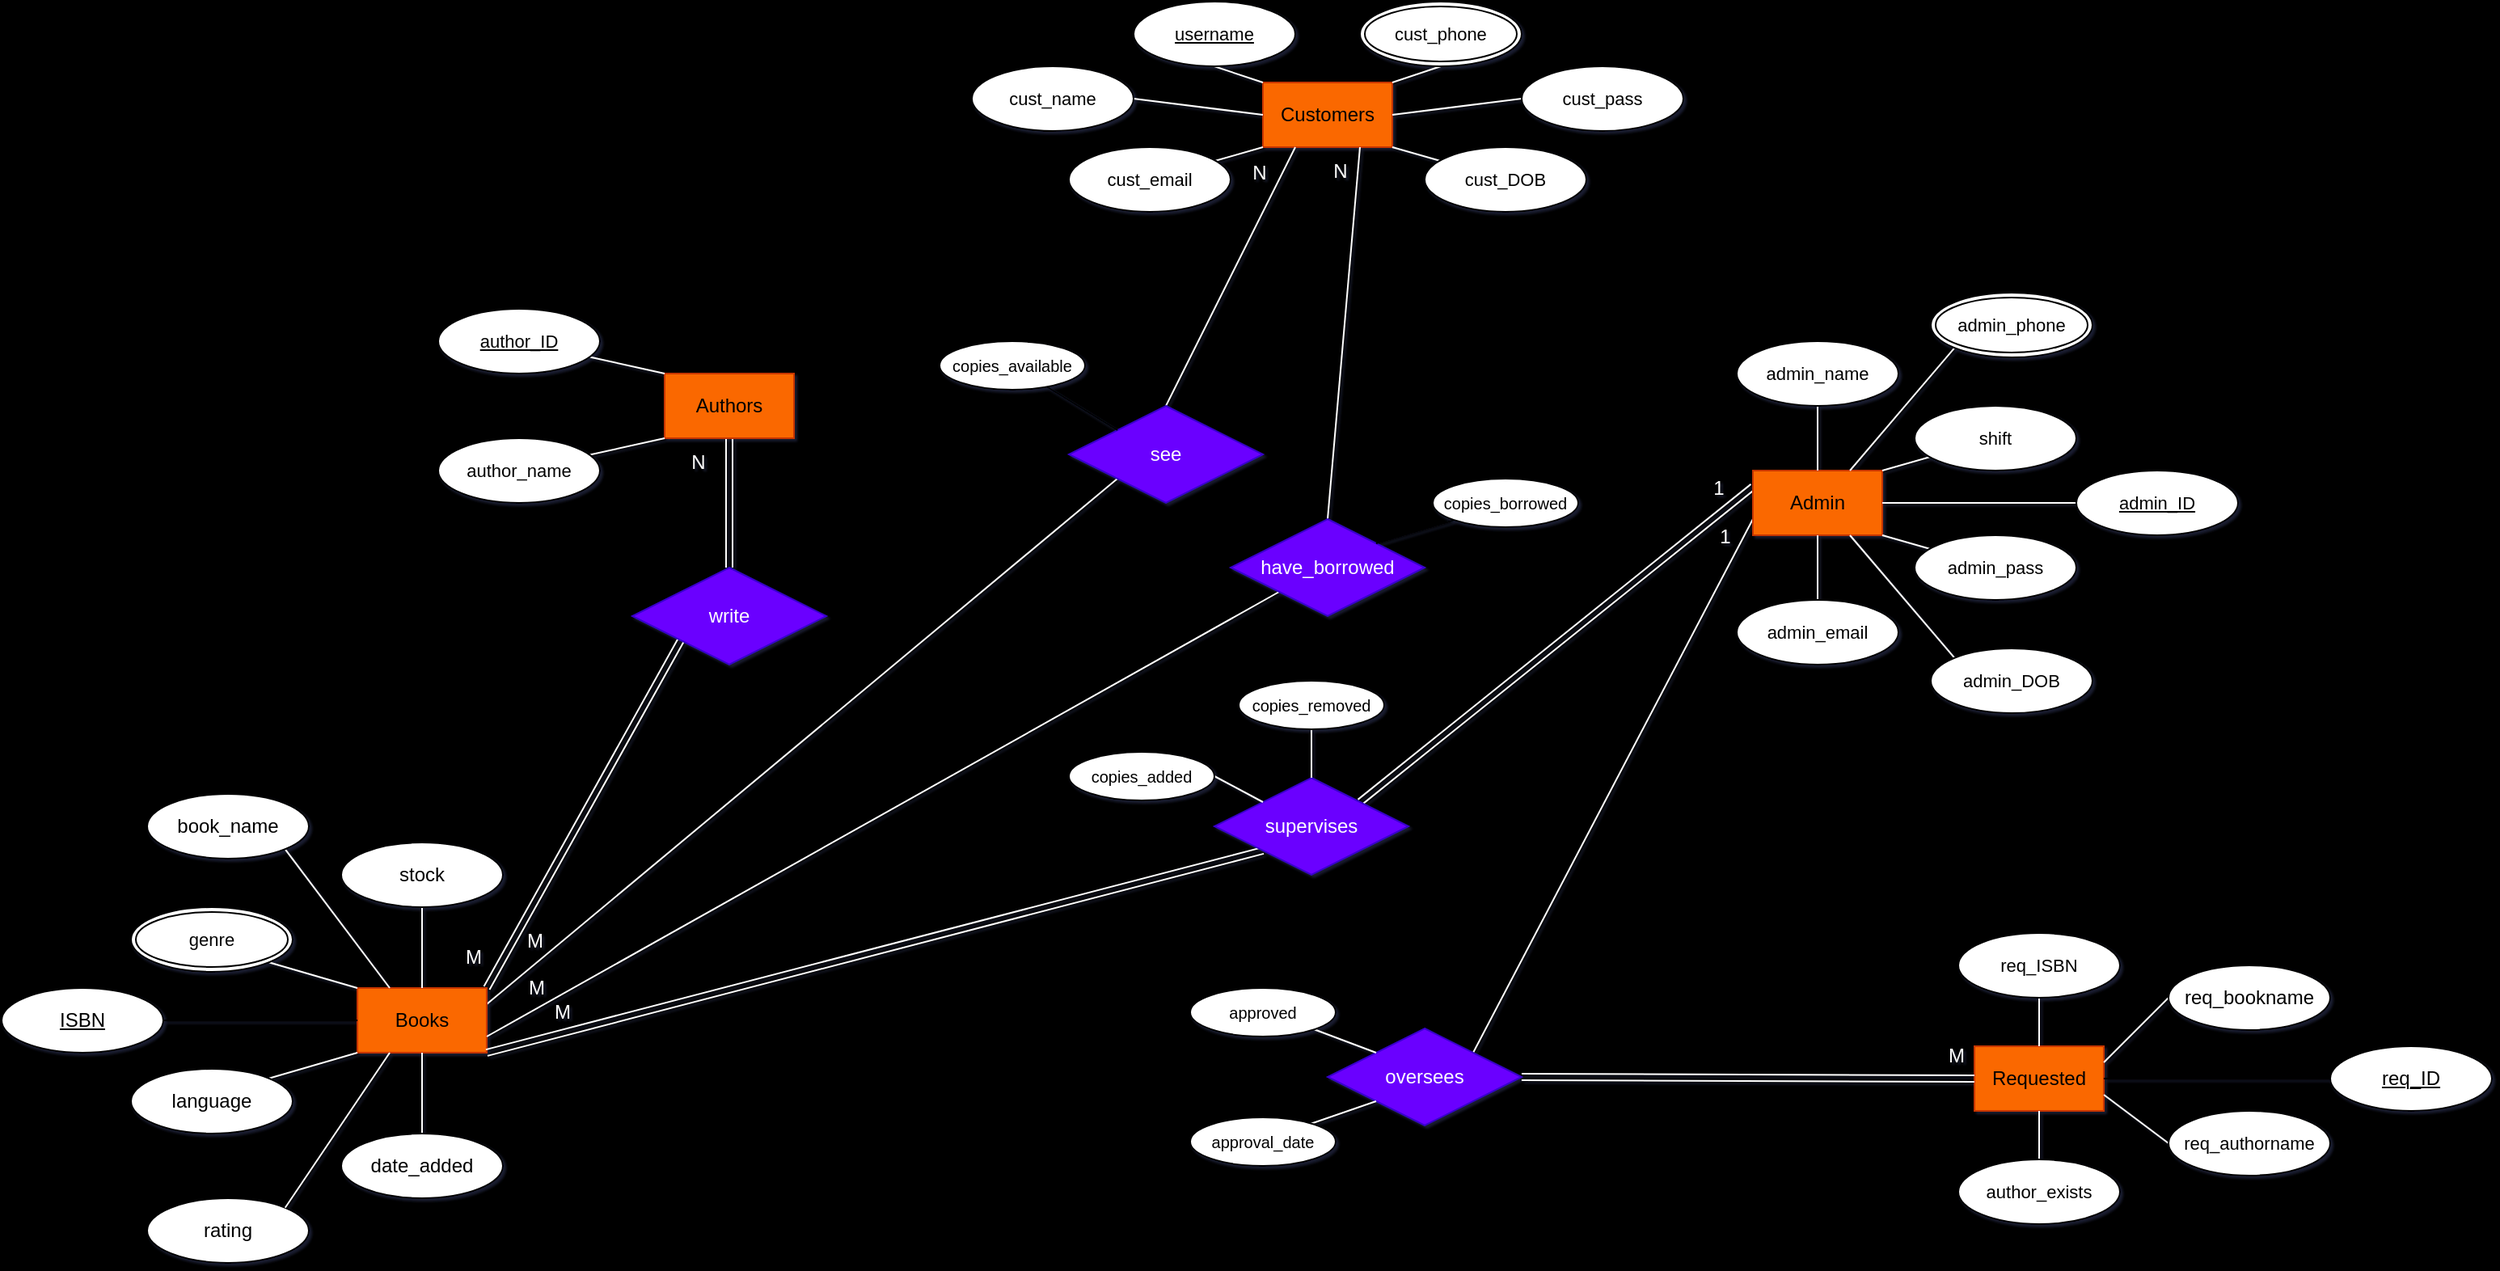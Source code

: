 <mxfile scale="10" border="1">
    <diagram id="hKzVix9h6hRu48XPa4nd" name="Page-1">
        <mxGraphModel dx="647" dy="467" grid="1" gridSize="10" guides="1" tooltips="1" connect="1" arrows="1" fold="1" page="1" pageScale="1" pageWidth="1920" pageHeight="1200" background="#000000" math="0" shadow="1">
            <root>
                <mxCell id="0"/>
                <mxCell id="1" parent="0"/>
                <mxCell id="99" style="edgeStyle=none;html=1;endArrow=none;endFill=0;exitX=1;exitY=0.25;exitDx=0;exitDy=0;strokeColor=#FFFFFF;entryX=0;entryY=1;entryDx=0;entryDy=0;" parent="1" source="2" edge="1" target="174">
                    <mxGeometry relative="1" as="geometry">
                        <mxPoint x="520" y="821" as="sourcePoint"/>
                        <mxPoint x="880" y="486" as="targetPoint"/>
                    </mxGeometry>
                </mxCell>
                <mxCell id="2" value="Books" style="rounded=0;whiteSpace=wrap;html=1;fillColor=#fa6800;fontColor=#000000;strokeColor=#C73500;" parent="1" vertex="1">
                    <mxGeometry x="410" y="801" width="80" height="40" as="geometry"/>
                </mxCell>
                <mxCell id="4" value="Requested" style="rounded=0;whiteSpace=wrap;html=1;fillColor=#fa6800;fontColor=#000000;strokeColor=#C73500;" parent="1" vertex="1">
                    <mxGeometry x="1410" y="837" width="80" height="40" as="geometry"/>
                </mxCell>
                <mxCell id="103" style="edgeStyle=none;shape=link;html=1;entryX=0.5;entryY=0;entryDx=0;entryDy=0;endArrow=none;endFill=0;strokeColor=#FFFFFF;" parent="1" source="5" target="101" edge="1">
                    <mxGeometry relative="1" as="geometry"/>
                </mxCell>
                <mxCell id="5" value="Authors" style="rounded=0;whiteSpace=wrap;html=1;fillColor=#fa6800;fontColor=#000000;strokeColor=#C73500;" parent="1" vertex="1">
                    <mxGeometry x="600" y="421" width="80" height="40" as="geometry"/>
                </mxCell>
                <mxCell id="111" style="edgeStyle=none;html=1;entryX=1;entryY=0;entryDx=0;entryDy=0;endArrow=none;endFill=0;exitX=0;exitY=0.25;exitDx=0;exitDy=0;strokeColor=#FFFFFF;shape=link;" parent="1" source="6" target="110" edge="1">
                    <mxGeometry relative="1" as="geometry">
                        <mxPoint x="1010" y="701" as="targetPoint"/>
                    </mxGeometry>
                </mxCell>
                <mxCell id="114" style="edgeStyle=none;html=1;entryX=1;entryY=0;entryDx=0;entryDy=0;endArrow=none;endFill=0;exitX=0;exitY=0.75;exitDx=0;exitDy=0;strokeColor=#FFFFFF;" parent="1" source="6" target="113" edge="1">
                    <mxGeometry relative="1" as="geometry">
                        <mxPoint x="1010" y="871" as="targetPoint"/>
                    </mxGeometry>
                </mxCell>
                <mxCell id="6" value="Admin" style="rounded=0;whiteSpace=wrap;html=1;fillColor=#fa6800;strokeColor=#C73500;fontColor=#000000;" parent="1" vertex="1">
                    <mxGeometry x="1273" y="481" width="80" height="40" as="geometry"/>
                </mxCell>
                <mxCell id="7" value="Customers" style="rounded=0;whiteSpace=wrap;html=1;fillColor=#fa6800;fontColor=#000000;strokeColor=#C73500;" parent="1" vertex="1">
                    <mxGeometry x="970" y="241" width="80" height="40" as="geometry"/>
                </mxCell>
                <mxCell id="16" value="" style="endArrow=none;html=1;entryX=0;entryY=1;entryDx=0;entryDy=0;exitX=1;exitY=0;exitDx=0;exitDy=0;rounded=0;strokeColor=#FFFFFF;" parent="1" source="20" target="2" edge="1">
                    <mxGeometry width="50" height="50" relative="1" as="geometry">
                        <mxPoint x="340" y="881" as="sourcePoint"/>
                        <mxPoint x="390" y="831" as="targetPoint"/>
                    </mxGeometry>
                </mxCell>
                <mxCell id="20" value="language" style="ellipse;whiteSpace=wrap;html=1;align=center;rounded=0;" parent="1" vertex="1">
                    <mxGeometry x="270" y="851" width="100" height="40" as="geometry"/>
                </mxCell>
                <mxCell id="21" value="rating" style="ellipse;whiteSpace=wrap;html=1;align=center;rounded=0;" parent="1" vertex="1">
                    <mxGeometry x="280" y="931" width="100" height="40" as="geometry"/>
                </mxCell>
                <mxCell id="23" value="" style="endArrow=none;html=1;rounded=0;labelBackgroundColor=default;strokeColor=#FFFFFF;fontFamily=Helvetica;fontSize=11;fontColor=default;shape=connector;exitX=1;exitY=0;exitDx=0;exitDy=0;entryX=0.25;entryY=1;entryDx=0;entryDy=0;" parent="1" source="21" target="2" edge="1">
                    <mxGeometry relative="1" as="geometry">
                        <mxPoint x="530" y="891" as="sourcePoint"/>
                        <mxPoint x="450" y="841" as="targetPoint"/>
                    </mxGeometry>
                </mxCell>
                <mxCell id="25" style="edgeStyle=none;shape=connector;rounded=0;html=1;entryX=0.5;entryY=1;entryDx=0;entryDy=0;labelBackgroundColor=default;strokeColor=#FFFFFF;fontFamily=Helvetica;fontSize=11;fontColor=default;endArrow=none;exitX=0.5;exitY=0;exitDx=0;exitDy=0;" parent="1" source="24" target="2" edge="1">
                    <mxGeometry relative="1" as="geometry"/>
                </mxCell>
                <mxCell id="24" value="date_added" style="ellipse;whiteSpace=wrap;html=1;align=center;rounded=0;" parent="1" vertex="1">
                    <mxGeometry x="400" y="891" width="100" height="40" as="geometry"/>
                </mxCell>
                <mxCell id="27" value="" style="edgeStyle=none;shape=connector;rounded=0;html=1;labelBackgroundColor=default;strokeColor=#FFFFFF;fontFamily=Helvetica;fontSize=11;fontColor=default;endArrow=none;exitX=1;exitY=1;exitDx=0;exitDy=0;entryX=0;entryY=0;entryDx=0;entryDy=0;" parent="1" source="71" target="2" edge="1">
                    <mxGeometry relative="1" as="geometry">
                        <mxPoint x="330" y="791" as="sourcePoint"/>
                        <mxPoint x="410" y="811" as="targetPoint"/>
                    </mxGeometry>
                </mxCell>
                <mxCell id="29" style="edgeStyle=none;shape=connector;rounded=0;html=1;entryX=0.25;entryY=0;entryDx=0;entryDy=0;labelBackgroundColor=default;strokeColor=#FFFFFF;fontFamily=Helvetica;fontSize=11;fontColor=default;endArrow=none;exitX=1;exitY=1;exitDx=0;exitDy=0;" parent="1" source="28" target="2" edge="1">
                    <mxGeometry relative="1" as="geometry"/>
                </mxCell>
                <mxCell id="28" value="book_name" style="ellipse;whiteSpace=wrap;html=1;align=center;rounded=0;" parent="1" vertex="1">
                    <mxGeometry x="280" y="681" width="100" height="40" as="geometry"/>
                </mxCell>
                <mxCell id="35" style="edgeStyle=none;shape=connector;rounded=0;html=1;entryX=0.5;entryY=0;entryDx=0;entryDy=0;labelBackgroundColor=default;strokeColor=#FFFFFF;fontFamily=Helvetica;fontSize=11;fontColor=default;endArrow=none;exitX=0.5;exitY=1;exitDx=0;exitDy=0;" parent="1" source="123" target="2" edge="1">
                    <mxGeometry relative="1" as="geometry">
                        <mxPoint x="450" y="751" as="sourcePoint"/>
                    </mxGeometry>
                </mxCell>
                <mxCell id="40" style="edgeStyle=none;shape=connector;rounded=0;html=1;exitX=1;exitY=0.5;exitDx=0;exitDy=0;labelBackgroundColor=default;strokeColor=#FFFFFF;fontFamily=Helvetica;fontSize=11;fontColor=default;endArrow=none;entryX=0;entryY=0.5;entryDx=0;entryDy=0;" parent="1" source="36" target="7" edge="1">
                    <mxGeometry relative="1" as="geometry"/>
                </mxCell>
                <mxCell id="36" value="cust_name" style="ellipse;whiteSpace=wrap;html=1;align=center;fontFamily=Helvetica;fontSize=11;fontColor=default;rounded=0;" parent="1" vertex="1">
                    <mxGeometry x="790" y="231" width="100" height="40" as="geometry"/>
                </mxCell>
                <mxCell id="39" value="" style="edgeStyle=none;shape=connector;rounded=0;html=1;labelBackgroundColor=default;strokeColor=#FFFFFF;fontFamily=Helvetica;fontSize=11;fontColor=default;endArrow=none;exitX=0.474;exitY=0.98;exitDx=0;exitDy=0;exitPerimeter=0;" parent="1" source="37" edge="1">
                    <mxGeometry relative="1" as="geometry">
                        <mxPoint x="960" y="231" as="sourcePoint"/>
                        <mxPoint x="970" y="241" as="targetPoint"/>
                    </mxGeometry>
                </mxCell>
                <mxCell id="37" value="username" style="ellipse;whiteSpace=wrap;html=1;align=center;fontStyle=4;fontFamily=Helvetica;fontSize=11;fontColor=default;rounded=0;" parent="1" vertex="1">
                    <mxGeometry x="890" y="191" width="100" height="40" as="geometry"/>
                </mxCell>
                <mxCell id="41" style="edgeStyle=none;shape=connector;rounded=0;html=1;exitX=0;exitY=0.5;exitDx=0;exitDy=0;entryX=1;entryY=0.5;entryDx=0;entryDy=0;labelBackgroundColor=default;strokeColor=#FFFFFF;fontFamily=Helvetica;fontSize=11;fontColor=default;endArrow=none;" parent="1" source="38" target="7" edge="1">
                    <mxGeometry relative="1" as="geometry"/>
                </mxCell>
                <mxCell id="38" value="cust_pass" style="ellipse;whiteSpace=wrap;html=1;align=center;fontFamily=Helvetica;fontSize=11;fontColor=default;rounded=0;" parent="1" vertex="1">
                    <mxGeometry x="1130" y="231" width="100" height="40" as="geometry"/>
                </mxCell>
                <mxCell id="43" style="edgeStyle=none;shape=connector;rounded=0;html=1;entryX=0;entryY=1;entryDx=0;entryDy=0;labelBackgroundColor=default;strokeColor=#FFFFFF;fontFamily=Helvetica;fontSize=11;fontColor=default;endArrow=none;" parent="1" source="42" target="7" edge="1">
                    <mxGeometry relative="1" as="geometry"/>
                </mxCell>
                <mxCell id="42" value="cust_email" style="ellipse;whiteSpace=wrap;html=1;align=center;fontFamily=Helvetica;fontSize=11;fontColor=default;rounded=0;" parent="1" vertex="1">
                    <mxGeometry x="850" y="281" width="100" height="40" as="geometry"/>
                </mxCell>
                <mxCell id="45" style="edgeStyle=none;shape=connector;rounded=0;html=1;entryX=1;entryY=1;entryDx=0;entryDy=0;labelBackgroundColor=default;strokeColor=#FFFFFF;fontFamily=Helvetica;fontSize=11;fontColor=default;endArrow=none;" parent="1" source="44" target="7" edge="1">
                    <mxGeometry relative="1" as="geometry"/>
                </mxCell>
                <mxCell id="44" value="cust_DOB" style="ellipse;whiteSpace=wrap;html=1;align=center;fontFamily=Helvetica;fontSize=11;fontColor=default;rounded=0;" parent="1" vertex="1">
                    <mxGeometry x="1070" y="281" width="100" height="40" as="geometry"/>
                </mxCell>
                <mxCell id="59" value="" style="edgeStyle=none;shape=connector;rounded=0;html=1;labelBackgroundColor=default;strokeColor=#FFFFFF;fontFamily=Helvetica;fontSize=11;fontColor=default;endArrow=none;" parent="1" source="46" target="6" edge="1">
                    <mxGeometry relative="1" as="geometry"/>
                </mxCell>
                <mxCell id="46" value="admin_name" style="ellipse;whiteSpace=wrap;html=1;align=center;fontFamily=Helvetica;fontSize=11;fontColor=default;rounded=0;" parent="1" vertex="1">
                    <mxGeometry x="1263" y="401" width="100" height="40" as="geometry"/>
                </mxCell>
                <mxCell id="60" style="edgeStyle=none;shape=connector;rounded=0;html=1;entryX=1;entryY=0;entryDx=0;entryDy=0;labelBackgroundColor=default;strokeColor=#FFFFFF;fontFamily=Helvetica;fontSize=11;fontColor=default;endArrow=none;" parent="1" source="47" target="6" edge="1">
                    <mxGeometry relative="1" as="geometry"/>
                </mxCell>
                <mxCell id="47" value="shift" style="ellipse;whiteSpace=wrap;html=1;align=center;fontFamily=Helvetica;fontSize=11;fontColor=default;rounded=0;" parent="1" vertex="1">
                    <mxGeometry x="1373" y="441" width="100" height="40" as="geometry"/>
                </mxCell>
                <mxCell id="64" style="edgeStyle=none;shape=connector;rounded=0;html=1;entryX=1;entryY=1;entryDx=0;entryDy=0;labelBackgroundColor=default;strokeColor=#FFFFFF;fontFamily=Helvetica;fontSize=11;fontColor=default;endArrow=none;" parent="1" source="48" target="6" edge="1">
                    <mxGeometry relative="1" as="geometry"/>
                </mxCell>
                <mxCell id="48" value="admin_pass" style="ellipse;whiteSpace=wrap;html=1;align=center;fontFamily=Helvetica;fontSize=11;fontColor=default;rounded=0;" parent="1" vertex="1">
                    <mxGeometry x="1373" y="521" width="100" height="40" as="geometry"/>
                </mxCell>
                <mxCell id="66" style="edgeStyle=none;shape=connector;rounded=0;html=1;exitX=0.5;exitY=0;exitDx=0;exitDy=0;entryX=0.5;entryY=1;entryDx=0;entryDy=0;labelBackgroundColor=default;strokeColor=#FFFFFF;fontFamily=Helvetica;fontSize=11;fontColor=default;endArrow=none;" parent="1" source="50" target="6" edge="1">
                    <mxGeometry relative="1" as="geometry"/>
                </mxCell>
                <mxCell id="50" value="admin_email" style="ellipse;whiteSpace=wrap;html=1;align=center;fontFamily=Helvetica;fontSize=11;fontColor=default;rounded=0;" parent="1" vertex="1">
                    <mxGeometry x="1263" y="561" width="100" height="40" as="geometry"/>
                </mxCell>
                <mxCell id="52" style="edgeStyle=none;shape=connector;rounded=0;html=1;exitX=0.5;exitY=1;exitDx=0;exitDy=0;entryX=1;entryY=0;entryDx=0;entryDy=0;labelBackgroundColor=default;strokeColor=#FFFFFF;fontFamily=Helvetica;fontSize=11;fontColor=default;endArrow=none;" parent="1" target="7" edge="1">
                    <mxGeometry relative="1" as="geometry">
                        <mxPoint x="1080" y="231" as="sourcePoint"/>
                    </mxGeometry>
                </mxCell>
                <mxCell id="54" value="cust_phone" style="ellipse;shape=doubleEllipse;margin=3;whiteSpace=wrap;html=1;align=center;fontFamily=Helvetica;fontSize=11;fontColor=default;rounded=0;" parent="1" vertex="1">
                    <mxGeometry x="1030" y="191" width="100" height="40" as="geometry"/>
                </mxCell>
                <mxCell id="62" style="edgeStyle=none;shape=connector;rounded=0;html=1;exitX=0;exitY=0.5;exitDx=0;exitDy=0;labelBackgroundColor=default;strokeColor=#FFFFFF;fontFamily=Helvetica;fontSize=11;fontColor=default;endArrow=none;" parent="1" source="56" target="6" edge="1">
                    <mxGeometry relative="1" as="geometry"/>
                </mxCell>
                <mxCell id="56" value="admin_ID" style="ellipse;whiteSpace=wrap;html=1;align=center;fontStyle=4;fontFamily=Helvetica;fontSize=11;fontColor=default;rounded=0;" parent="1" vertex="1">
                    <mxGeometry x="1473" y="481" width="100" height="40" as="geometry"/>
                </mxCell>
                <mxCell id="61" style="edgeStyle=none;shape=connector;rounded=0;html=1;exitX=0;exitY=1;exitDx=0;exitDy=0;entryX=0.75;entryY=0;entryDx=0;entryDy=0;labelBackgroundColor=default;strokeColor=#FFFFFF;fontFamily=Helvetica;fontSize=11;fontColor=default;endArrow=none;" parent="1" source="57" target="6" edge="1">
                    <mxGeometry relative="1" as="geometry"/>
                </mxCell>
                <mxCell id="57" value="admin_phone" style="ellipse;shape=doubleEllipse;margin=3;whiteSpace=wrap;html=1;align=center;fontFamily=Helvetica;fontSize=11;fontColor=default;rounded=0;" parent="1" vertex="1">
                    <mxGeometry x="1383" y="371" width="100" height="40" as="geometry"/>
                </mxCell>
                <mxCell id="65" style="edgeStyle=none;shape=connector;rounded=0;html=1;exitX=0;exitY=0;exitDx=0;exitDy=0;entryX=0.75;entryY=1;entryDx=0;entryDy=0;labelBackgroundColor=default;strokeColor=#FFFFFF;fontFamily=Helvetica;fontSize=11;fontColor=default;endArrow=none;" parent="1" source="58" target="6" edge="1">
                    <mxGeometry relative="1" as="geometry"/>
                </mxCell>
                <mxCell id="58" value="admin_DOB" style="ellipse;whiteSpace=wrap;html=1;align=center;fontFamily=Helvetica;fontSize=11;fontColor=default;rounded=0;" parent="1" vertex="1">
                    <mxGeometry x="1383" y="591" width="100" height="40" as="geometry"/>
                </mxCell>
                <mxCell id="70" style="edgeStyle=none;shape=connector;rounded=0;html=1;entryX=0;entryY=0;entryDx=0;entryDy=0;labelBackgroundColor=default;strokeColor=#FFFFFF;fontFamily=Helvetica;fontSize=11;fontColor=default;endArrow=none;" parent="1" source="67" target="5" edge="1">
                    <mxGeometry relative="1" as="geometry"/>
                </mxCell>
                <mxCell id="67" value="author_ID" style="ellipse;whiteSpace=wrap;html=1;align=center;fontStyle=4;fontFamily=Helvetica;fontSize=11;fontColor=default;rounded=0;" parent="1" vertex="1">
                    <mxGeometry x="460" y="381" width="100" height="40" as="geometry"/>
                </mxCell>
                <mxCell id="69" style="edgeStyle=none;shape=connector;rounded=0;html=1;entryX=0;entryY=1;entryDx=0;entryDy=0;labelBackgroundColor=default;strokeColor=#FFFFFF;fontFamily=Helvetica;fontSize=11;fontColor=default;endArrow=none;" parent="1" source="68" target="5" edge="1">
                    <mxGeometry relative="1" as="geometry"/>
                </mxCell>
                <mxCell id="68" value="author_name" style="ellipse;whiteSpace=wrap;html=1;align=center;fontFamily=Helvetica;fontSize=11;fontColor=default;rounded=0;" parent="1" vertex="1">
                    <mxGeometry x="460" y="461" width="100" height="40" as="geometry"/>
                </mxCell>
                <mxCell id="71" value="genre" style="ellipse;shape=doubleEllipse;margin=3;whiteSpace=wrap;html=1;align=center;fontFamily=Helvetica;fontSize=11;fontColor=default;rounded=0;" parent="1" vertex="1">
                    <mxGeometry x="270" y="751" width="100" height="40" as="geometry"/>
                </mxCell>
                <mxCell id="79" style="edgeStyle=none;shape=connector;rounded=0;html=1;entryX=0.5;entryY=1;entryDx=0;entryDy=0;labelBackgroundColor=default;strokeColor=#FFFFFF;fontFamily=Helvetica;fontSize=11;fontColor=default;endArrow=none;exitX=0.5;exitY=0;exitDx=0;exitDy=0;" parent="1" edge="1">
                    <mxGeometry relative="1" as="geometry">
                        <mxPoint x="680" y="1000.0" as="targetPoint"/>
                    </mxGeometry>
                </mxCell>
                <mxCell id="88" style="edgeStyle=none;shape=connector;rounded=0;html=1;exitX=0.5;exitY=1;exitDx=0;exitDy=0;entryX=0.5;entryY=0;entryDx=0;entryDy=0;labelBackgroundColor=default;strokeColor=#FFFFFF;fontFamily=Helvetica;fontSize=11;fontColor=default;endArrow=none;" parent="1" source="83" target="4" edge="1">
                    <mxGeometry relative="1" as="geometry"/>
                </mxCell>
                <mxCell id="83" value="req_ISBN" style="ellipse;whiteSpace=wrap;html=1;align=center;fontFamily=Helvetica;fontSize=11;fontColor=default;rounded=0;" parent="1" vertex="1">
                    <mxGeometry x="1400" y="767" width="100" height="40" as="geometry"/>
                </mxCell>
                <mxCell id="89" style="edgeStyle=none;shape=connector;rounded=0;html=1;exitX=0;exitY=0.5;exitDx=0;exitDy=0;entryX=1;entryY=0.25;entryDx=0;entryDy=0;labelBackgroundColor=default;strokeColor=#FFFFFF;fontFamily=Helvetica;fontSize=11;fontColor=default;endArrow=none;" parent="1" source="127" target="4" edge="1">
                    <mxGeometry relative="1" as="geometry">
                        <mxPoint x="1570" y="817" as="sourcePoint"/>
                    </mxGeometry>
                </mxCell>
                <mxCell id="90" style="edgeStyle=none;shape=connector;rounded=0;html=1;exitX=0;exitY=0.5;exitDx=0;exitDy=0;entryX=1;entryY=0.75;entryDx=0;entryDy=0;labelBackgroundColor=default;strokeColor=#FFFFFF;fontFamily=Helvetica;fontSize=11;fontColor=default;endArrow=none;startArrow=none;" parent="1" source="93" target="4" edge="1">
                    <mxGeometry relative="1" as="geometry">
                        <mxPoint x="1570" y="887" as="sourcePoint"/>
                    </mxGeometry>
                </mxCell>
                <mxCell id="91" style="edgeStyle=none;shape=connector;rounded=0;html=1;exitX=0.5;exitY=0;exitDx=0;exitDy=0;entryX=0.5;entryY=1;entryDx=0;entryDy=0;labelBackgroundColor=default;strokeColor=#FFFFFF;fontFamily=Helvetica;fontSize=11;fontColor=default;endArrow=none;" parent="1" source="86" target="4" edge="1">
                    <mxGeometry relative="1" as="geometry"/>
                </mxCell>
                <mxCell id="86" value="author_exists" style="ellipse;whiteSpace=wrap;html=1;align=center;fontFamily=Helvetica;fontSize=11;fontColor=default;rounded=0;" parent="1" vertex="1">
                    <mxGeometry x="1400" y="907" width="100" height="40" as="geometry"/>
                </mxCell>
                <mxCell id="102" style="edgeStyle=none;html=1;exitX=0;exitY=1;exitDx=0;exitDy=0;entryX=1;entryY=0;entryDx=0;entryDy=0;endArrow=none;endFill=0;shape=link;strokeColor=#FFFFFF;" parent="1" source="101" target="2" edge="1">
                    <mxGeometry relative="1" as="geometry"/>
                </mxCell>
                <mxCell id="101" value="write" style="shape=rhombus;perimeter=rhombusPerimeter;whiteSpace=wrap;html=1;align=center;fillColor=#6a00ff;fontColor=#ffffff;strokeColor=#3700CC;" parent="1" vertex="1">
                    <mxGeometry x="580" y="541" width="120" height="60" as="geometry"/>
                </mxCell>
                <mxCell id="116" style="edgeStyle=none;html=1;entryX=0.25;entryY=1;entryDx=0;entryDy=0;exitX=0.5;exitY=0;exitDx=0;exitDy=0;endArrow=none;endFill=0;strokeColor=#FFFFFF;" parent="1" source="174" target="7" edge="1">
                    <mxGeometry relative="1" as="geometry">
                        <mxPoint x="910" y="441" as="sourcePoint"/>
                    </mxGeometry>
                </mxCell>
                <mxCell id="112" style="edgeStyle=none;shape=link;html=1;exitX=0;exitY=1;exitDx=0;exitDy=0;endArrow=none;endFill=0;strokeColor=#FFFFFF;entryX=1;entryY=1;entryDx=0;entryDy=0;" parent="1" source="110" target="2" edge="1">
                    <mxGeometry relative="1" as="geometry">
                        <mxPoint x="490" y="821" as="targetPoint"/>
                    </mxGeometry>
                </mxCell>
                <mxCell id="110" value="supervises" style="shape=rhombus;perimeter=rhombusPerimeter;whiteSpace=wrap;html=1;align=center;fillColor=#6a00ff;fontColor=#ffffff;strokeColor=#3700CC;" parent="1" vertex="1">
                    <mxGeometry x="940" y="671" width="120" height="60" as="geometry"/>
                </mxCell>
                <mxCell id="115" style="edgeStyle=none;html=1;entryX=0;entryY=0.5;entryDx=0;entryDy=0;endArrow=none;endFill=0;exitX=1;exitY=0.5;exitDx=0;exitDy=0;strokeColor=#FFFFFF;shape=link;" parent="1" source="113" target="4" edge="1">
                    <mxGeometry relative="1" as="geometry"/>
                </mxCell>
                <mxCell id="113" value="oversees" style="shape=rhombus;perimeter=rhombusPerimeter;whiteSpace=wrap;html=1;align=center;fillColor=#6a00ff;fontColor=#ffffff;strokeColor=#3700CC;" parent="1" vertex="1">
                    <mxGeometry x="1010" y="826" width="120" height="60" as="geometry"/>
                </mxCell>
                <mxCell id="118" style="edgeStyle=none;html=1;entryX=0.75;entryY=1;entryDx=0;entryDy=0;endArrow=none;endFill=0;exitX=0.5;exitY=0;exitDx=0;exitDy=0;strokeColor=#FFFFFF;" parent="1" source="172" target="7" edge="1">
                    <mxGeometry relative="1" as="geometry">
                        <mxPoint x="1010" y="511" as="sourcePoint"/>
                    </mxGeometry>
                </mxCell>
                <mxCell id="119" style="edgeStyle=none;html=1;exitX=0;exitY=1;exitDx=0;exitDy=0;endArrow=none;endFill=0;entryX=1;entryY=0.75;entryDx=0;entryDy=0;strokeColor=#FFFFFF;" parent="1" source="172" target="2" edge="1">
                    <mxGeometry relative="1" as="geometry">
                        <mxPoint x="490" y="821" as="targetPoint"/>
                        <mxPoint x="980" y="556" as="sourcePoint"/>
                    </mxGeometry>
                </mxCell>
                <mxCell id="121" style="edgeStyle=none;html=1;endArrow=none;endFill=0;" parent="1" source="120" target="2" edge="1">
                    <mxGeometry relative="1" as="geometry"/>
                </mxCell>
                <mxCell id="120" value="ISBN" style="ellipse;whiteSpace=wrap;html=1;align=center;rounded=0;fontStyle=4" parent="1" vertex="1">
                    <mxGeometry x="190" y="801" width="100" height="40" as="geometry"/>
                </mxCell>
                <mxCell id="123" value="stock" style="ellipse;whiteSpace=wrap;html=1;align=center;" parent="1" vertex="1">
                    <mxGeometry x="400" y="711" width="100" height="40" as="geometry"/>
                </mxCell>
                <mxCell id="124" value="" style="edgeStyle=none;shape=connector;rounded=0;html=1;exitX=0;exitY=0.5;exitDx=0;exitDy=0;entryX=1;entryY=0.75;entryDx=0;entryDy=0;labelBackgroundColor=default;strokeColor=#FFFFFF;fontFamily=Helvetica;fontSize=11;fontColor=default;endArrow=none;" parent="1" target="93" edge="1">
                    <mxGeometry relative="1" as="geometry">
                        <mxPoint x="1570" y="887" as="sourcePoint"/>
                        <mxPoint x="1490" y="867" as="targetPoint"/>
                    </mxGeometry>
                </mxCell>
                <mxCell id="93" value="req_authorname" style="ellipse;whiteSpace=wrap;html=1;align=center;fontFamily=Helvetica;fontSize=11;fontColor=default;rounded=0;" parent="1" vertex="1">
                    <mxGeometry x="1530" y="877" width="100" height="40" as="geometry"/>
                </mxCell>
                <mxCell id="126" style="edgeStyle=none;html=1;endArrow=none;endFill=0;exitX=0;exitY=0.5;exitDx=0;exitDy=0;" parent="1" source="125" target="4" edge="1">
                    <mxGeometry relative="1" as="geometry">
                        <mxPoint x="1630.0" y="857" as="sourcePoint"/>
                    </mxGeometry>
                </mxCell>
                <mxCell id="125" value="req_ID" style="ellipse;whiteSpace=wrap;html=1;align=center;fontStyle=4;" parent="1" vertex="1">
                    <mxGeometry x="1630" y="837" width="100" height="40" as="geometry"/>
                </mxCell>
                <mxCell id="127" value="req_bookname" style="ellipse;whiteSpace=wrap;html=1;align=center;" parent="1" vertex="1">
                    <mxGeometry x="1530" y="787" width="100" height="40" as="geometry"/>
                </mxCell>
                <mxCell id="131" value="M" style="text;html=1;strokeColor=none;fillColor=none;align=center;verticalAlign=middle;whiteSpace=wrap;rounded=0;fontColor=#FFFFFF;" parent="1" vertex="1">
                    <mxGeometry x="515" y="767" width="10" height="10" as="geometry"/>
                </mxCell>
                <mxCell id="132" value="N" style="text;html=1;strokeColor=none;fillColor=none;align=center;verticalAlign=middle;whiteSpace=wrap;rounded=0;fontColor=#FFFFFF;" parent="1" vertex="1">
                    <mxGeometry x="963" y="292" width="10" height="10" as="geometry"/>
                </mxCell>
                <mxCell id="136" value="M" style="text;html=1;strokeColor=none;fillColor=none;align=center;verticalAlign=middle;whiteSpace=wrap;rounded=0;fontColor=#FFFFFF;" parent="1" vertex="1">
                    <mxGeometry x="516" y="796" width="10" height="10" as="geometry"/>
                </mxCell>
                <mxCell id="137" value="N" style="text;html=1;strokeColor=none;fillColor=none;align=center;verticalAlign=middle;whiteSpace=wrap;rounded=0;fontColor=#FFFFFF;" parent="1" vertex="1">
                    <mxGeometry x="1013" y="291" width="10" height="10" as="geometry"/>
                </mxCell>
                <mxCell id="138" value="M" style="text;html=1;strokeColor=none;fillColor=none;align=center;verticalAlign=middle;whiteSpace=wrap;rounded=0;fontColor=#FFFFFF;" parent="1" vertex="1">
                    <mxGeometry x="532" y="811.46" width="10" height="10" as="geometry"/>
                </mxCell>
                <mxCell id="139" value="1" style="text;html=1;strokeColor=none;fillColor=none;align=center;verticalAlign=middle;whiteSpace=wrap;rounded=0;fontColor=#FFFFFF;" parent="1" vertex="1">
                    <mxGeometry x="1247" y="487" width="10" height="10" as="geometry"/>
                </mxCell>
                <mxCell id="157" value="1" style="text;html=1;strokeColor=none;fillColor=none;align=center;verticalAlign=middle;whiteSpace=wrap;rounded=0;fontColor=#FFFFFF;" parent="1" vertex="1">
                    <mxGeometry x="1251" y="517" width="10" height="10" as="geometry"/>
                </mxCell>
                <mxCell id="159" value="M" style="text;html=1;strokeColor=none;fillColor=none;align=center;verticalAlign=middle;whiteSpace=wrap;rounded=0;fontColor=#FFFFFF;" parent="1" vertex="1">
                    <mxGeometry x="1394" y="838" width="10" height="10" as="geometry"/>
                </mxCell>
                <mxCell id="162" style="edgeStyle=none;html=1;entryX=0;entryY=0;entryDx=0;entryDy=0;fontSize=10;endArrow=none;endFill=0;exitX=1;exitY=0.5;exitDx=0;exitDy=0;strokeColor=#FFFFFF;" parent="1" source="161" target="110" edge="1">
                    <mxGeometry relative="1" as="geometry"/>
                </mxCell>
                <mxCell id="161" value="&lt;font style=&quot;font-size: 10px;&quot;&gt;copies_added&lt;/font&gt;" style="ellipse;whiteSpace=wrap;html=1;align=center;" parent="1" vertex="1">
                    <mxGeometry x="850" y="655" width="90" height="30" as="geometry"/>
                </mxCell>
                <mxCell id="164" style="edgeStyle=none;html=1;entryX=0.5;entryY=0;entryDx=0;entryDy=0;fontSize=10;endArrow=none;endFill=0;strokeColor=#FFFFFF;" parent="1" source="163" target="110" edge="1">
                    <mxGeometry relative="1" as="geometry"/>
                </mxCell>
                <mxCell id="163" value="&lt;font style=&quot;font-size: 10px;&quot;&gt;copies_removed&lt;/font&gt;" style="ellipse;whiteSpace=wrap;html=1;align=center;" parent="1" vertex="1">
                    <mxGeometry x="955" y="611" width="90" height="30" as="geometry"/>
                </mxCell>
                <mxCell id="166" style="edgeStyle=none;html=1;entryX=0;entryY=0;entryDx=0;entryDy=0;fontSize=10;endArrow=none;endFill=0;exitX=1;exitY=1;exitDx=0;exitDy=0;strokeColor=#FFFFFF;" parent="1" source="165" target="113" edge="1">
                    <mxGeometry relative="1" as="geometry"/>
                </mxCell>
                <mxCell id="165" value="&lt;font style=&quot;font-size: 10px;&quot;&gt;approved&lt;/font&gt;" style="ellipse;whiteSpace=wrap;html=1;align=center;" parent="1" vertex="1">
                    <mxGeometry x="925" y="801" width="90" height="30" as="geometry"/>
                </mxCell>
                <mxCell id="168" style="edgeStyle=none;html=1;entryX=0;entryY=1;entryDx=0;entryDy=0;fontSize=10;endArrow=none;endFill=0;exitX=0.815;exitY=0.146;exitDx=0;exitDy=0;exitPerimeter=0;strokeColor=#FFFFFF;" parent="1" source="167" target="113" edge="1">
                    <mxGeometry relative="1" as="geometry"/>
                </mxCell>
                <mxCell id="167" value="&lt;span style=&quot;font-size: 10px;&quot;&gt;approval_date&lt;/span&gt;" style="ellipse;whiteSpace=wrap;html=1;align=center;" parent="1" vertex="1">
                    <mxGeometry x="925" y="881" width="90" height="30" as="geometry"/>
                </mxCell>
                <mxCell id="169" value="N" style="text;html=1;strokeColor=none;fillColor=none;align=center;verticalAlign=middle;whiteSpace=wrap;rounded=0;fontColor=#FFFFFF;" parent="1" vertex="1">
                    <mxGeometry x="616" y="471" width="10" height="10" as="geometry"/>
                </mxCell>
                <mxCell id="170" value="M" style="text;html=1;strokeColor=none;fillColor=none;align=center;verticalAlign=middle;whiteSpace=wrap;rounded=0;fontColor=#FFFFFF;" parent="1" vertex="1">
                    <mxGeometry x="477" y="777" width="10" height="10" as="geometry"/>
                </mxCell>
                <mxCell id="172" value="have_borrowed" style="shape=rhombus;perimeter=rhombusPerimeter;whiteSpace=wrap;html=1;align=center;fillColor=#6a00ff;fontColor=#ffffff;strokeColor=#3700CC;" vertex="1" parent="1">
                    <mxGeometry x="950" y="511" width="120" height="60" as="geometry"/>
                </mxCell>
                <mxCell id="174" value="see" style="shape=rhombus;perimeter=rhombusPerimeter;whiteSpace=wrap;html=1;align=center;fillColor=#6a00ff;fontColor=#ffffff;strokeColor=#3700CC;" vertex="1" parent="1">
                    <mxGeometry x="850" y="441" width="120" height="60" as="geometry"/>
                </mxCell>
                <mxCell id="177" style="edgeStyle=none;html=1;entryX=0;entryY=0;entryDx=0;entryDy=0;endArrow=none;endFill=0;" edge="1" parent="1" source="176" target="174">
                    <mxGeometry relative="1" as="geometry"/>
                </mxCell>
                <mxCell id="176" value="&lt;span style=&quot;font-size: 10px;&quot;&gt;copies_available&lt;/span&gt;" style="ellipse;whiteSpace=wrap;html=1;align=center;" vertex="1" parent="1">
                    <mxGeometry x="770" y="401" width="90" height="30" as="geometry"/>
                </mxCell>
                <mxCell id="179" style="edgeStyle=none;html=1;entryX=1;entryY=0;entryDx=0;entryDy=0;endArrow=none;endFill=0;exitX=0;exitY=1;exitDx=0;exitDy=0;" edge="1" parent="1" source="178" target="172">
                    <mxGeometry relative="1" as="geometry"/>
                </mxCell>
                <mxCell id="178" value="&lt;span style=&quot;font-size: 10px;&quot;&gt;copies_borrowed&lt;/span&gt;" style="ellipse;whiteSpace=wrap;html=1;align=center;" vertex="1" parent="1">
                    <mxGeometry x="1075" y="486" width="90" height="30" as="geometry"/>
                </mxCell>
            </root>
        </mxGraphModel>
    </diagram>
</mxfile>